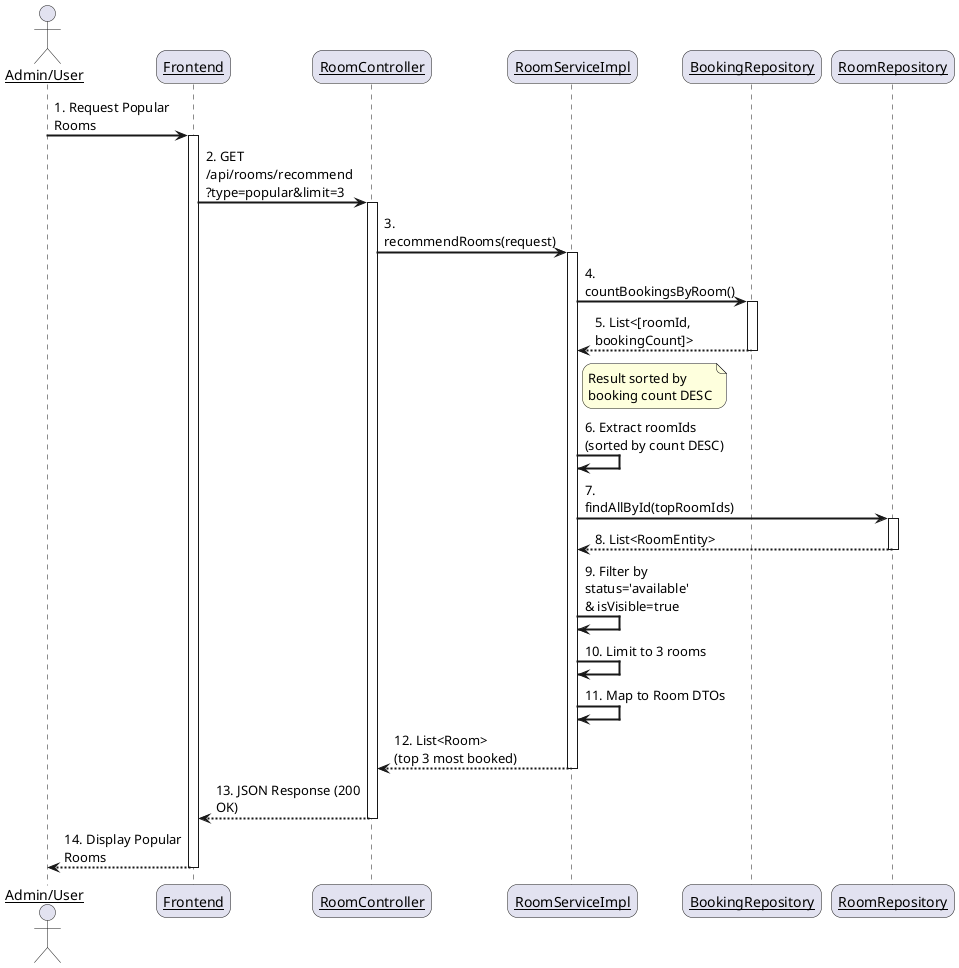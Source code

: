 @startuml Popular Rooms Sequence Diagram

' Styling
skinparam sequenceArrowThickness 2
skinparam roundcorner 20
skinparam maxmessagesize 150
skinparam sequenceParticipant underline

' Actors and Participants
actor "Admin/User" as User
participant "Frontend" as Frontend
participant "RoomController" as Controller
participant "RoomServiceImpl" as Service
participant "BookingRepository" as BookingRepo
participant "RoomRepository" as RoomRepo

' Sequence Flow
User -> Frontend: 1. Request Popular Rooms
activate Frontend

Frontend -> Controller: 2. GET /api/rooms/recommend\n?type=popular&limit=3
activate Controller

Controller -> Service: 3. recommendRooms(request)
activate Service

Service -> BookingRepo: 4. countBookingsByRoom()
activate BookingRepo
BookingRepo --> Service: 5. List<[roomId, bookingCount]>
deactivate BookingRepo

note right of Service
    Result sorted by
    booking count DESC
end note

Service -> Service: 6. Extract roomIds\n(sorted by count DESC)

Service -> RoomRepo: 7. findAllById(topRoomIds)
activate RoomRepo
RoomRepo --> Service: 8. List<RoomEntity>
deactivate RoomRepo

Service -> Service: 9. Filter by status='available'\n& isVisible=true
Service -> Service: 10. Limit to 3 rooms
Service -> Service: 11. Map to Room DTOs

Service --> Controller: 12. List<Room>\n(top 3 most booked)
deactivate Service

Controller --> Frontend: 13. JSON Response (200 OK)
deactivate Controller

Frontend --> User: 14. Display Popular Rooms
deactivate Frontend

@enduml


